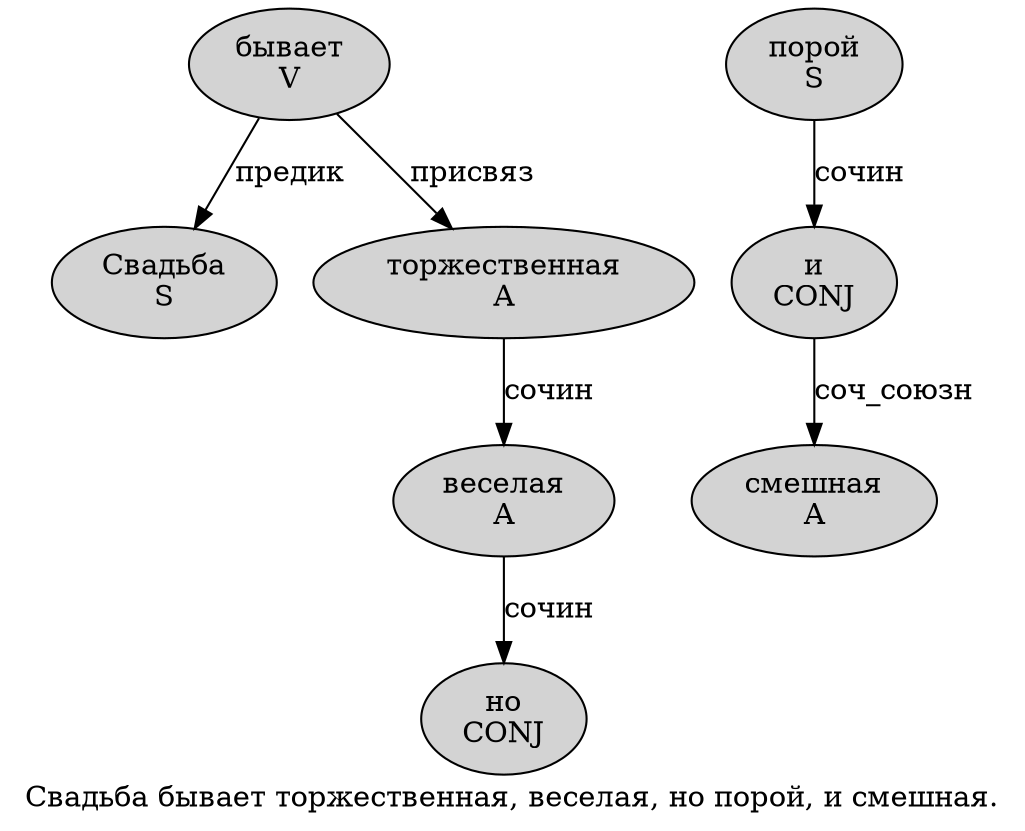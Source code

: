 digraph SENTENCE_161 {
	graph [label="Свадьба бывает торжественная, веселая, но порой, и смешная."]
	node [style=filled]
		0 [label="Свадьба
S" color="" fillcolor=lightgray penwidth=1 shape=ellipse]
		1 [label="бывает
V" color="" fillcolor=lightgray penwidth=1 shape=ellipse]
		2 [label="торжественная
A" color="" fillcolor=lightgray penwidth=1 shape=ellipse]
		4 [label="веселая
A" color="" fillcolor=lightgray penwidth=1 shape=ellipse]
		6 [label="но
CONJ" color="" fillcolor=lightgray penwidth=1 shape=ellipse]
		7 [label="порой
S" color="" fillcolor=lightgray penwidth=1 shape=ellipse]
		9 [label="и
CONJ" color="" fillcolor=lightgray penwidth=1 shape=ellipse]
		10 [label="смешная
A" color="" fillcolor=lightgray penwidth=1 shape=ellipse]
			4 -> 6 [label="сочин"]
			9 -> 10 [label="соч_союзн"]
			7 -> 9 [label="сочин"]
			1 -> 0 [label="предик"]
			1 -> 2 [label="присвяз"]
			2 -> 4 [label="сочин"]
}